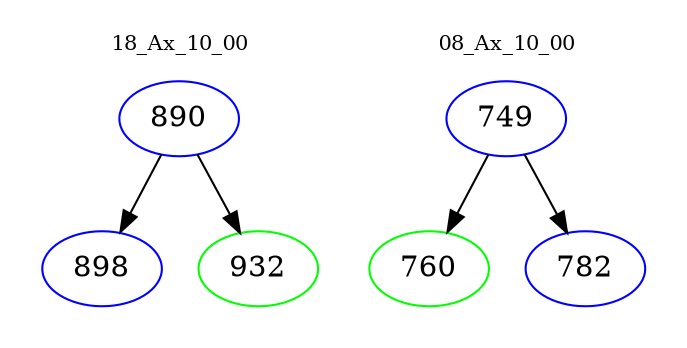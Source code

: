 digraph{
subgraph cluster_0 {
color = white
label = "18_Ax_10_00";
fontsize=10;
T0_890 [label="890", color="blue"]
T0_890 -> T0_898 [color="black"]
T0_898 [label="898", color="blue"]
T0_890 -> T0_932 [color="black"]
T0_932 [label="932", color="green"]
}
subgraph cluster_1 {
color = white
label = "08_Ax_10_00";
fontsize=10;
T1_749 [label="749", color="blue"]
T1_749 -> T1_760 [color="black"]
T1_760 [label="760", color="green"]
T1_749 -> T1_782 [color="black"]
T1_782 [label="782", color="blue"]
}
}
